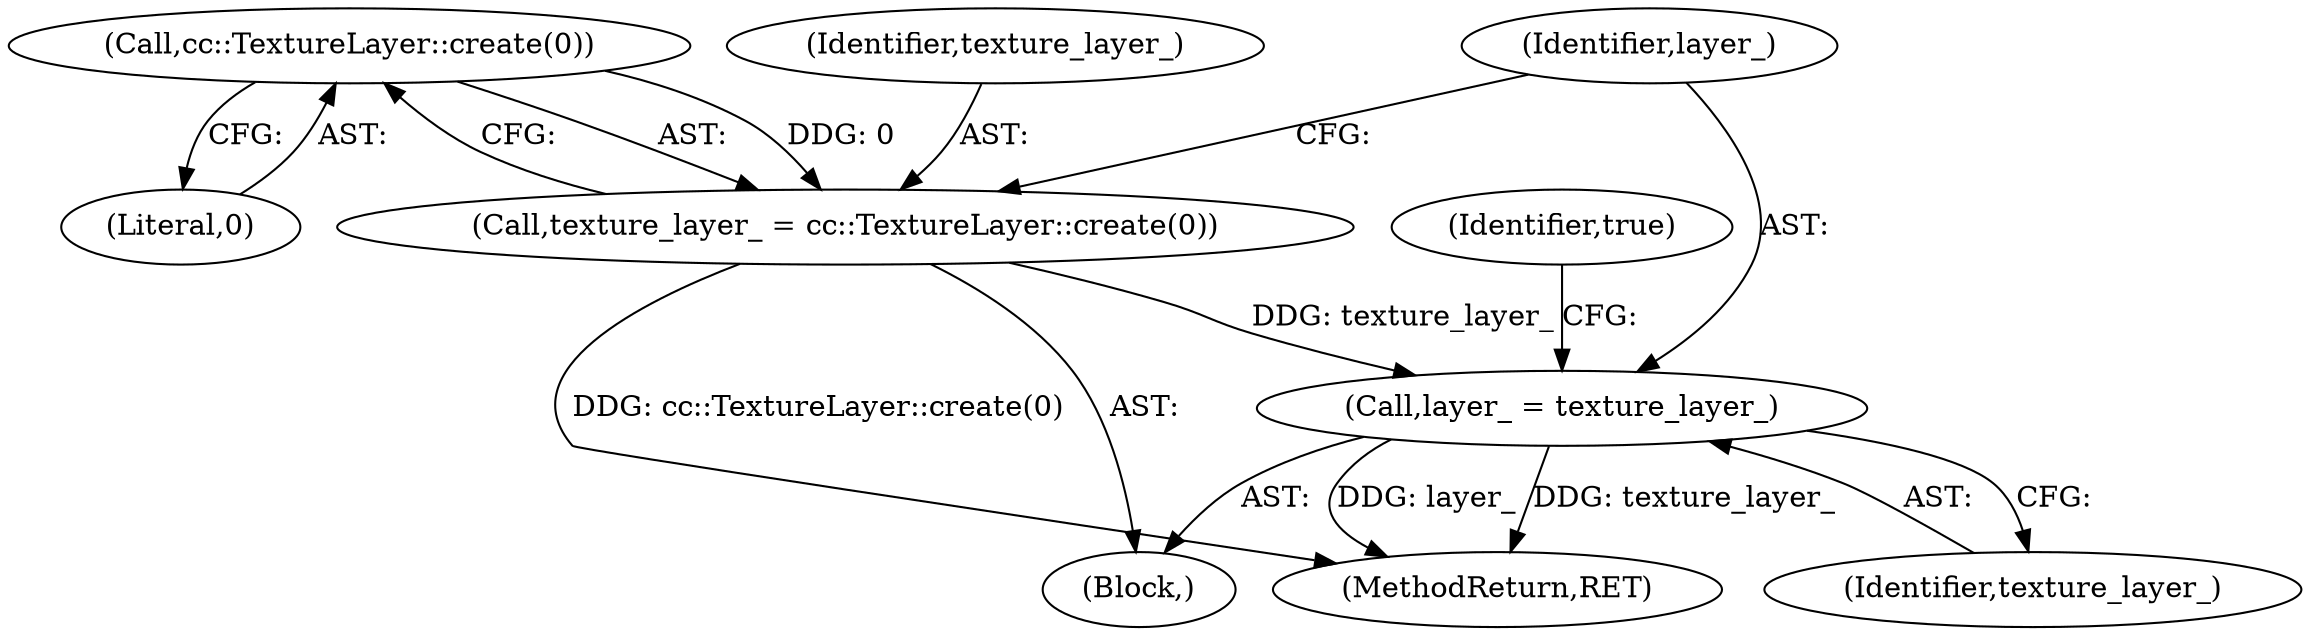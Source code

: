 digraph "0_Chrome_18d67244984a574ba2dd8779faabc0e3e34f4b76_17@API" {
"1000117" [label="(Call,cc::TextureLayer::create(0))"];
"1000115" [label="(Call,texture_layer_ = cc::TextureLayer::create(0))"];
"1000119" [label="(Call,layer_ = texture_layer_)"];
"1000118" [label="(Literal,0)"];
"1000130" [label="(MethodReturn,RET)"];
"1000123" [label="(Identifier,true)"];
"1000115" [label="(Call,texture_layer_ = cc::TextureLayer::create(0))"];
"1000116" [label="(Identifier,texture_layer_)"];
"1000117" [label="(Call,cc::TextureLayer::create(0))"];
"1000120" [label="(Identifier,layer_)"];
"1000121" [label="(Identifier,texture_layer_)"];
"1000114" [label="(Block,)"];
"1000119" [label="(Call,layer_ = texture_layer_)"];
"1000117" -> "1000115"  [label="AST: "];
"1000117" -> "1000118"  [label="CFG: "];
"1000118" -> "1000117"  [label="AST: "];
"1000115" -> "1000117"  [label="CFG: "];
"1000117" -> "1000115"  [label="DDG: 0"];
"1000115" -> "1000114"  [label="AST: "];
"1000116" -> "1000115"  [label="AST: "];
"1000120" -> "1000115"  [label="CFG: "];
"1000115" -> "1000130"  [label="DDG: cc::TextureLayer::create(0)"];
"1000115" -> "1000119"  [label="DDG: texture_layer_"];
"1000119" -> "1000114"  [label="AST: "];
"1000119" -> "1000121"  [label="CFG: "];
"1000120" -> "1000119"  [label="AST: "];
"1000121" -> "1000119"  [label="AST: "];
"1000123" -> "1000119"  [label="CFG: "];
"1000119" -> "1000130"  [label="DDG: texture_layer_"];
"1000119" -> "1000130"  [label="DDG: layer_"];
}

